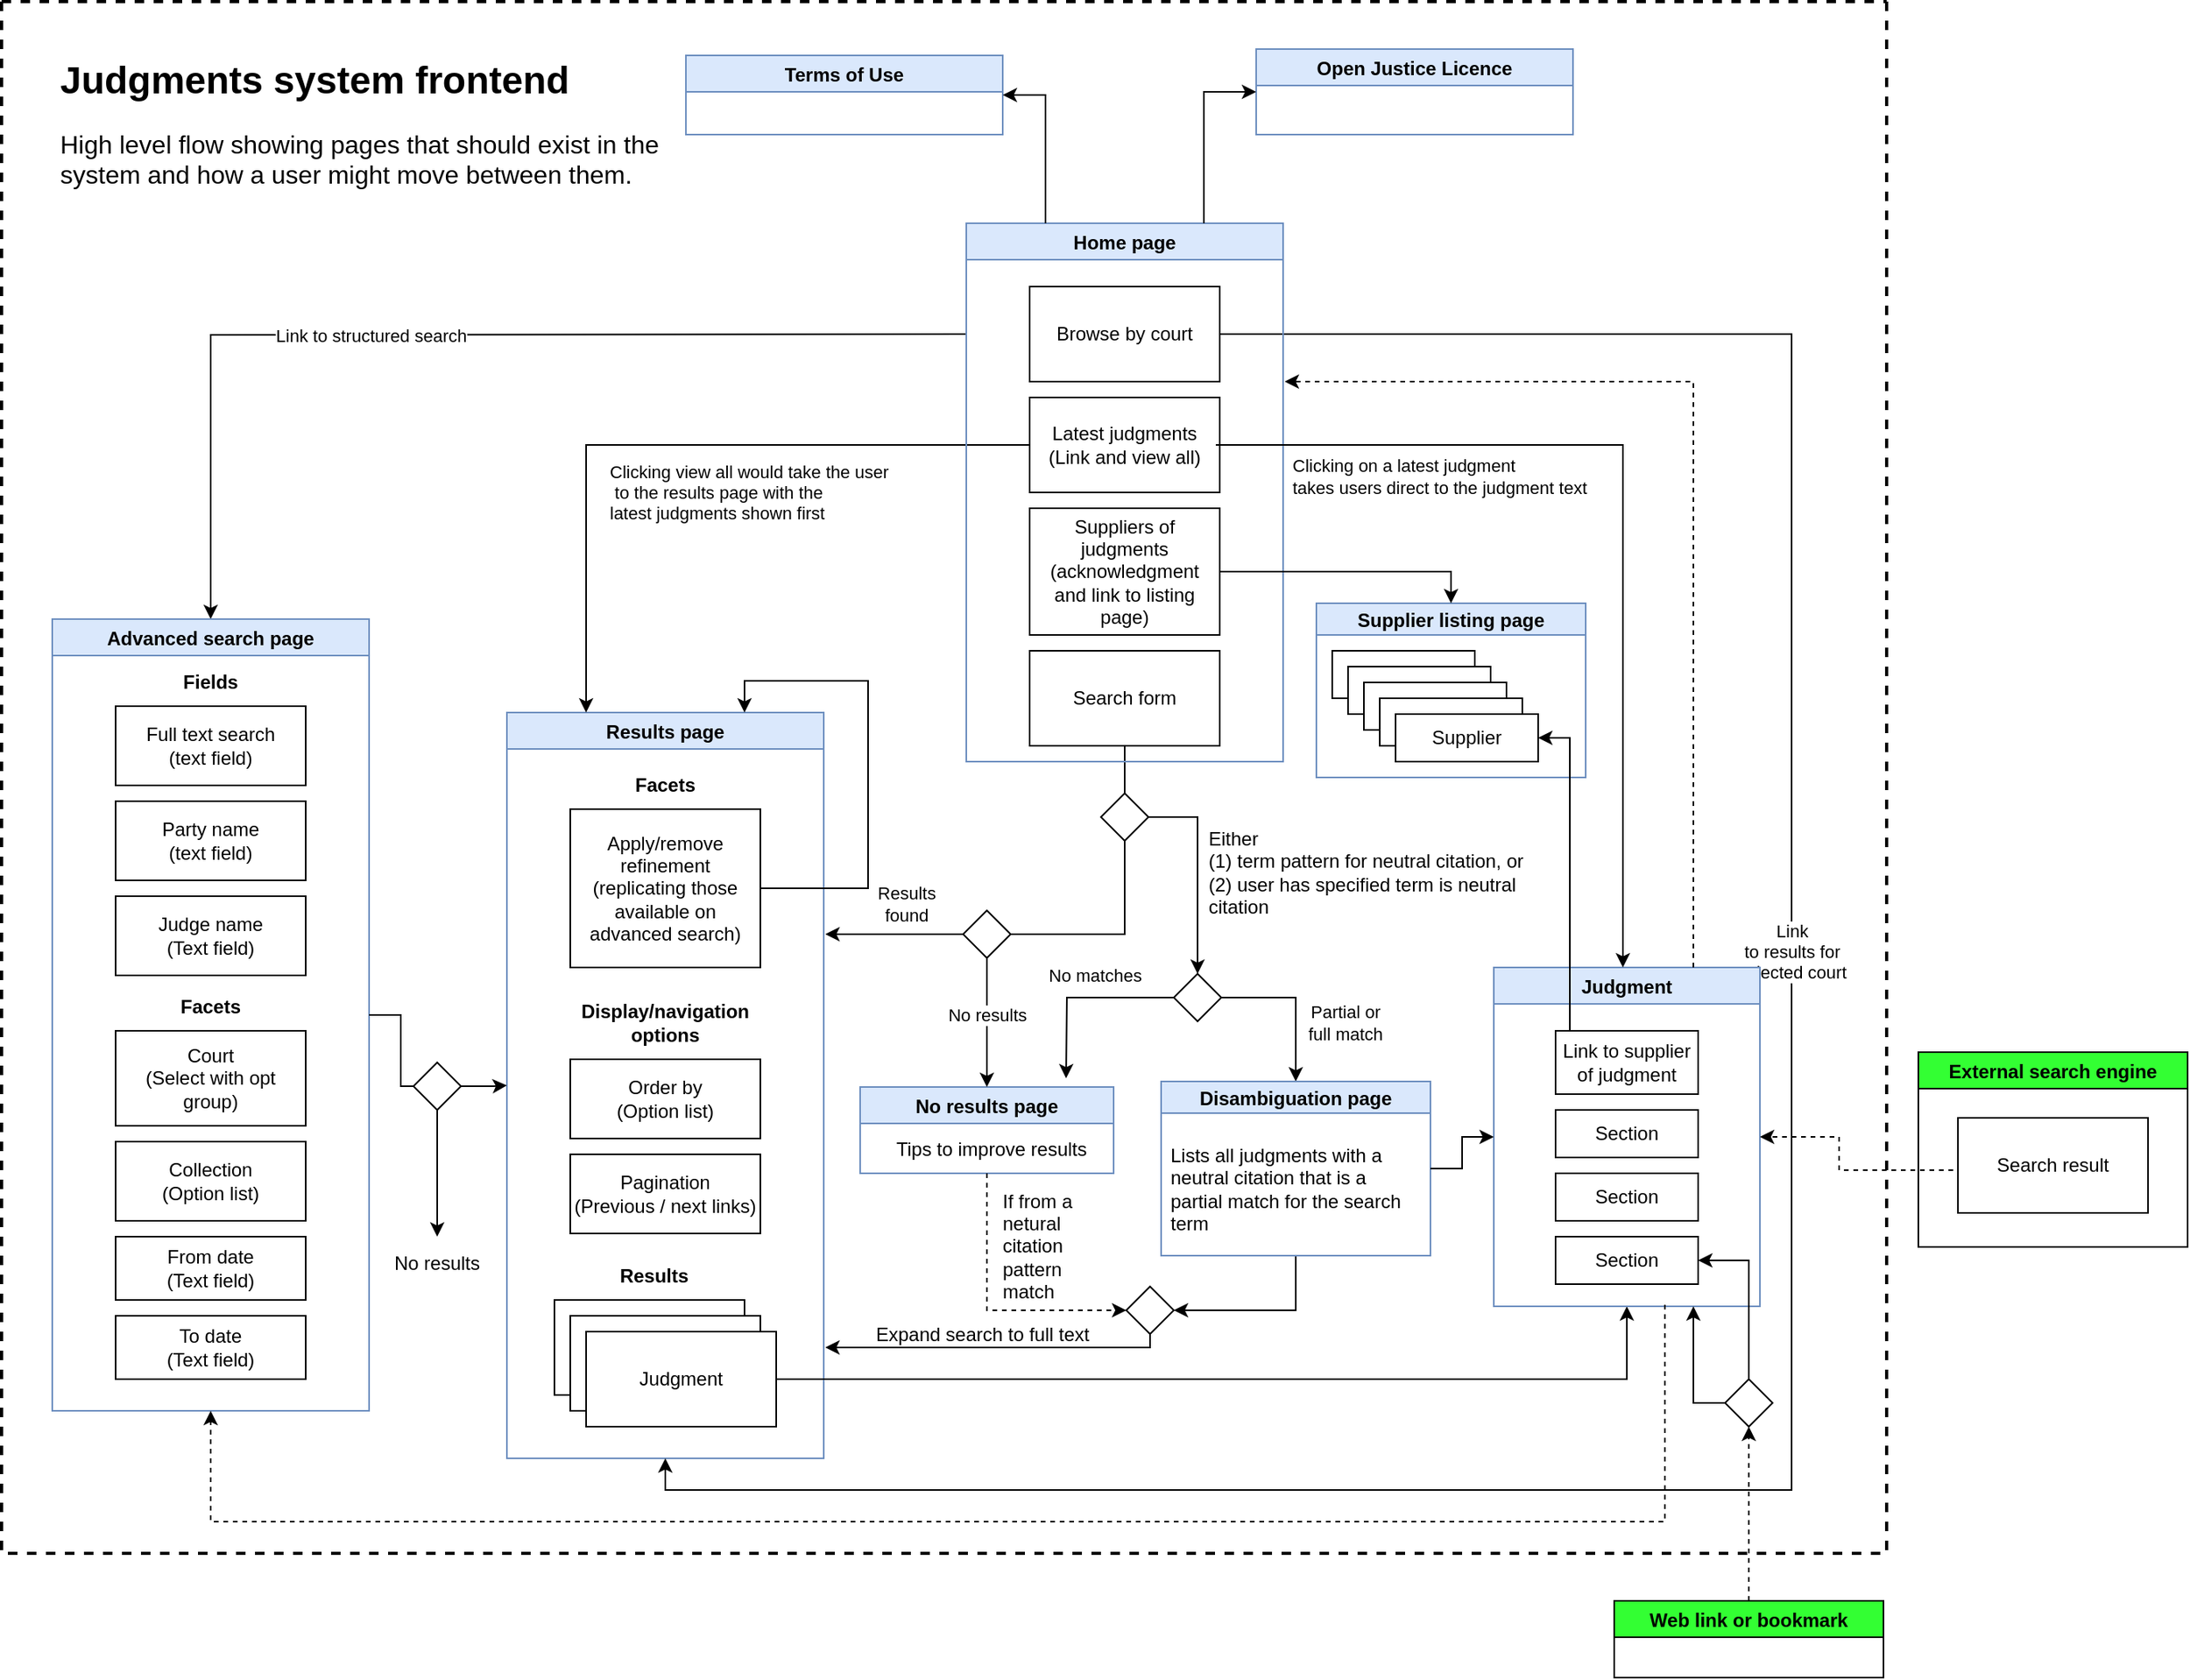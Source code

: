 <mxfile version="16.2.7" type="device"><diagram id="aehEUoyDCe3ED6YWcdNQ" name="Page-1"><mxGraphModel dx="936" dy="621" grid="1" gridSize="10" guides="1" tooltips="1" connect="1" arrows="1" fold="1" page="1" pageScale="1" pageWidth="1654" pageHeight="1169" math="0" shadow="0"><root><mxCell id="0"/><mxCell id="1" parent="0"/><mxCell id="Qa0ir41xzKFgF3uUKKp--13" value="" style="edgeStyle=orthogonalEdgeStyle;rounded=0;orthogonalLoop=1;jettySize=auto;html=1;entryX=0.5;entryY=0;entryDx=0;entryDy=0;" parent="1" target="Qa0ir41xzKFgF3uUKKp--8" edge="1"><mxGeometry relative="1" as="geometry"><mxPoint x="829" y="270" as="sourcePoint"/><mxPoint x="647" y="487" as="targetPoint"/></mxGeometry></mxCell><mxCell id="Qa0ir41xzKFgF3uUKKp--14" value="Link to structured search" style="edgeLabel;html=1;align=center;verticalAlign=middle;resizable=0;points=[];" parent="Qa0ir41xzKFgF3uUKKp--13" vertex="1" connectable="0"><mxGeometry x="-0.143" relative="1" as="geometry"><mxPoint x="-95" as="offset"/></mxGeometry></mxCell><mxCell id="Qa0ir41xzKFgF3uUKKp--4" value="" style="edgeStyle=orthogonalEdgeStyle;rounded=0;orthogonalLoop=1;jettySize=auto;html=1;startArrow=none;" parent="1" source="4KOAr0q3YAWXZfQVioGi-21" edge="1"><mxGeometry relative="1" as="geometry"><mxPoint x="740" y="649" as="targetPoint"/></mxGeometry></mxCell><mxCell id="4KOAr0q3YAWXZfQVioGi-23" value="Results &lt;br&gt;found" style="edgeLabel;html=1;align=center;verticalAlign=middle;resizable=0;points=[];" parent="Qa0ir41xzKFgF3uUKKp--4" vertex="1" connectable="0"><mxGeometry x="-0.291" relative="1" as="geometry"><mxPoint x="-5" y="-19" as="offset"/></mxGeometry></mxCell><mxCell id="Qa0ir41xzKFgF3uUKKp--5" value="Results page" style="swimlane;fillColor=#dae8fc;strokeColor=#6c8ebf;" parent="1" vertex="1"><mxGeometry x="539" y="509" width="200" height="471" as="geometry"/></mxCell><mxCell id="Qa0ir41xzKFgF3uUKKp--7" value="Apply/remove&lt;br&gt;refinement (replicating those available on advanced search)" style="rounded=0;whiteSpace=wrap;html=1;" parent="Qa0ir41xzKFgF3uUKKp--5" vertex="1"><mxGeometry x="40" y="61" width="120" height="100" as="geometry"/></mxCell><mxCell id="Qa0ir41xzKFgF3uUKKp--18" value="" style="edgeStyle=orthogonalEdgeStyle;rounded=0;orthogonalLoop=1;jettySize=auto;html=1;entryX=0.75;entryY=0;entryDx=0;entryDy=0;exitX=1;exitY=0.5;exitDx=0;exitDy=0;" parent="Qa0ir41xzKFgF3uUKKp--5" source="Qa0ir41xzKFgF3uUKKp--7" target="Qa0ir41xzKFgF3uUKKp--5" edge="1"><mxGeometry relative="1" as="geometry"><mxPoint x="-40" y="120" as="sourcePoint"/><mxPoint x="10" y="120" as="targetPoint"/><Array as="points"><mxPoint x="228" y="111"/><mxPoint x="228" y="-20"/><mxPoint x="150" y="-20"/></Array></mxGeometry></mxCell><mxCell id="OO2aiFHV-tACYqCfNg-y-6" value="&lt;b&gt;Facets&lt;/b&gt;" style="text;html=1;strokeColor=none;fillColor=none;align=center;verticalAlign=middle;whiteSpace=wrap;rounded=0;" parent="Qa0ir41xzKFgF3uUKKp--5" vertex="1"><mxGeometry x="70" y="31" width="60" height="30" as="geometry"/></mxCell><mxCell id="4KOAr0q3YAWXZfQVioGi-2" value="" style="group" parent="Qa0ir41xzKFgF3uUKKp--5" vertex="1" connectable="0"><mxGeometry x="40" y="181" width="120" height="148" as="geometry"/></mxCell><mxCell id="OO2aiFHV-tACYqCfNg-y-2" value="Order by&lt;br&gt;(Option list)" style="rounded=0;whiteSpace=wrap;html=1;" parent="4KOAr0q3YAWXZfQVioGi-2" vertex="1"><mxGeometry y="38" width="120" height="50" as="geometry"/></mxCell><mxCell id="OO2aiFHV-tACYqCfNg-y-5" value="Pagination&lt;br&gt;(Previous / next links)" style="rounded=0;whiteSpace=wrap;html=1;" parent="4KOAr0q3YAWXZfQVioGi-2" vertex="1"><mxGeometry y="98" width="120" height="50" as="geometry"/></mxCell><mxCell id="OO2aiFHV-tACYqCfNg-y-8" value="&lt;b&gt;Display/navigation options&lt;/b&gt;" style="text;html=1;strokeColor=none;fillColor=none;align=center;verticalAlign=middle;whiteSpace=wrap;rounded=0;" parent="4KOAr0q3YAWXZfQVioGi-2" vertex="1"><mxGeometry width="120" height="30" as="geometry"/></mxCell><mxCell id="4KOAr0q3YAWXZfQVioGi-1" value="" style="group" parent="Qa0ir41xzKFgF3uUKKp--5" vertex="1" connectable="0"><mxGeometry x="30" y="371" width="140" height="80" as="geometry"/></mxCell><mxCell id="Qa0ir41xzKFgF3uUKKp--6" value="Search result" style="rounded=0;whiteSpace=wrap;html=1;" parent="4KOAr0q3YAWXZfQVioGi-1" vertex="1"><mxGeometry width="120" height="60" as="geometry"/></mxCell><mxCell id="Qa0ir41xzKFgF3uUKKp--35" value="Search result" style="rounded=0;whiteSpace=wrap;html=1;" parent="4KOAr0q3YAWXZfQVioGi-1" vertex="1"><mxGeometry x="10" y="10" width="120" height="60" as="geometry"/></mxCell><mxCell id="Qa0ir41xzKFgF3uUKKp--36" value="Judgment" style="rounded=0;whiteSpace=wrap;html=1;" parent="4KOAr0q3YAWXZfQVioGi-1" vertex="1"><mxGeometry x="20" y="20" width="120" height="60" as="geometry"/></mxCell><mxCell id="OO2aiFHV-tACYqCfNg-y-7" value="&lt;b&gt;Results&lt;/b&gt;" style="text;html=1;strokeColor=none;fillColor=none;align=center;verticalAlign=middle;whiteSpace=wrap;rounded=0;" parent="Qa0ir41xzKFgF3uUKKp--5" vertex="1"><mxGeometry x="63" y="341" width="60" height="30" as="geometry"/></mxCell><mxCell id="X9CzBjyIh-wGhvpLRSlx-1" value="" style="edgeStyle=orthogonalEdgeStyle;rounded=0;orthogonalLoop=1;jettySize=auto;html=1;entryX=0;entryY=0.5;entryDx=0;entryDy=0;startArrow=none;" parent="1" source="fHP1PbavrV6UKDeHso9m-1" target="Qa0ir41xzKFgF3uUKKp--5" edge="1"><mxGeometry relative="1" as="geometry"><mxPoint x="479" y="674" as="targetPoint"/></mxGeometry></mxCell><mxCell id="Qa0ir41xzKFgF3uUKKp--8" value="Advanced search page" style="swimlane;fillColor=#dae8fc;strokeColor=#6c8ebf;" parent="1" vertex="1"><mxGeometry x="252" y="450" width="200" height="500" as="geometry"/></mxCell><mxCell id="Qa0ir41xzKFgF3uUKKp--9" value="Full text search &lt;br&gt;(text field)" style="rounded=0;whiteSpace=wrap;html=1;" parent="Qa0ir41xzKFgF3uUKKp--8" vertex="1"><mxGeometry x="40" y="55" width="120" height="50" as="geometry"/></mxCell><mxCell id="Qa0ir41xzKFgF3uUKKp--10" value="Party name &lt;br&gt;(text field)" style="rounded=0;whiteSpace=wrap;html=1;" parent="Qa0ir41xzKFgF3uUKKp--8" vertex="1"><mxGeometry x="40" y="115" width="120" height="50" as="geometry"/></mxCell><mxCell id="Qa0ir41xzKFgF3uUKKp--16" value="Collection&lt;br&gt;(Option list)" style="rounded=0;whiteSpace=wrap;html=1;" parent="Qa0ir41xzKFgF3uUKKp--8" vertex="1"><mxGeometry x="40" y="330" width="120" height="50" as="geometry"/></mxCell><mxCell id="Jsp5y8p3yF81pdxxzSbO-3" value="Court&lt;br&gt;(Select with opt group)" style="rounded=0;whiteSpace=wrap;html=1;" parent="Qa0ir41xzKFgF3uUKKp--8" vertex="1"><mxGeometry x="40" y="260" width="120" height="60" as="geometry"/></mxCell><mxCell id="Jsp5y8p3yF81pdxxzSbO-4" value="Judge name&lt;br&gt;(Text field)" style="rounded=0;whiteSpace=wrap;html=1;" parent="Qa0ir41xzKFgF3uUKKp--8" vertex="1"><mxGeometry x="40" y="175" width="120" height="50" as="geometry"/></mxCell><mxCell id="Jsp5y8p3yF81pdxxzSbO-5" value="From date&lt;br&gt;(Text field)" style="rounded=0;whiteSpace=wrap;html=1;" parent="Qa0ir41xzKFgF3uUKKp--8" vertex="1"><mxGeometry x="40" y="390" width="120" height="40" as="geometry"/></mxCell><mxCell id="Jsp5y8p3yF81pdxxzSbO-6" value="To date&lt;br&gt;(Text field)" style="rounded=0;whiteSpace=wrap;html=1;" parent="Qa0ir41xzKFgF3uUKKp--8" vertex="1"><mxGeometry x="40" y="440" width="120" height="40" as="geometry"/></mxCell><mxCell id="OO2aiFHV-tACYqCfNg-y-1" value="&lt;b&gt;Fields&lt;/b&gt;" style="text;html=1;strokeColor=none;fillColor=none;align=center;verticalAlign=middle;whiteSpace=wrap;rounded=0;" parent="Qa0ir41xzKFgF3uUKKp--8" vertex="1"><mxGeometry x="70" y="25" width="60" height="30" as="geometry"/></mxCell><mxCell id="OO2aiFHV-tACYqCfNg-y-3" value="&lt;b&gt;Facets&lt;/b&gt;" style="text;html=1;strokeColor=none;fillColor=none;align=center;verticalAlign=middle;whiteSpace=wrap;rounded=0;" parent="Qa0ir41xzKFgF3uUKKp--8" vertex="1"><mxGeometry x="70" y="230" width="60" height="30" as="geometry"/></mxCell><mxCell id="Qa0ir41xzKFgF3uUKKp--19" value="" style="edgeStyle=orthogonalEdgeStyle;rounded=0;orthogonalLoop=1;jettySize=auto;html=1;entryX=0.25;entryY=0;entryDx=0;entryDy=0;exitX=0;exitY=0.5;exitDx=0;exitDy=0;" parent="1" source="Qa0ir41xzKFgF3uUKKp--21" target="Qa0ir41xzKFgF3uUKKp--5" edge="1"><mxGeometry relative="1" as="geometry"><mxPoint x="797" y="432" as="sourcePoint"/><mxPoint x="472" y="617" as="targetPoint"/></mxGeometry></mxCell><mxCell id="Qa0ir41xzKFgF3uUKKp--40" value="Clicking view all would take the user&lt;br&gt;&amp;nbsp;to the results page with the &lt;br&gt;latest judgments shown first" style="edgeLabel;html=1;align=left;verticalAlign=middle;resizable=0;points=[];fontSize=11;" parent="Qa0ir41xzKFgF3uUKKp--19" vertex="1" connectable="0"><mxGeometry x="-0.272" y="-2" relative="1" as="geometry"><mxPoint x="-104" y="32" as="offset"/></mxGeometry></mxCell><mxCell id="Qa0ir41xzKFgF3uUKKp--37" value="" style="edgeStyle=orthogonalEdgeStyle;rounded=0;orthogonalLoop=1;jettySize=auto;html=1;entryX=0.5;entryY=1;entryDx=0;entryDy=0;exitX=1;exitY=0.5;exitDx=0;exitDy=0;" parent="1" source="kWl21Ww3-PtBhKSRPVms-1" target="Qa0ir41xzKFgF3uUKKp--5" edge="1"><mxGeometry relative="1" as="geometry"><mxPoint x="1029" y="270" as="sourcePoint"/><mxPoint x="1282" y="445" as="targetPoint"/><Array as="points"><mxPoint x="1350" y="270"/><mxPoint x="1350" y="1000"/><mxPoint x="639" y="1000"/></Array></mxGeometry></mxCell><mxCell id="Qa0ir41xzKFgF3uUKKp--38" value="Link &lt;br&gt;to results for &lt;br&gt;selected court" style="edgeLabel;html=1;align=center;verticalAlign=middle;resizable=0;points=[];" parent="Qa0ir41xzKFgF3uUKKp--37" vertex="1" connectable="0"><mxGeometry x="-0.143" relative="1" as="geometry"><mxPoint y="-30" as="offset"/></mxGeometry></mxCell><mxCell id="OO2aiFHV-tACYqCfNg-y-10" value="" style="edgeStyle=orthogonalEdgeStyle;rounded=0;orthogonalLoop=1;jettySize=auto;html=1;exitX=1;exitY=0.5;exitDx=0;exitDy=0;entryX=0.5;entryY=0;entryDx=0;entryDy=0;" parent="1" source="zrDOiHDuopmyjpYAE5Gi-1" target="4KOAr0q3YAWXZfQVioGi-14" edge="1"><mxGeometry relative="1" as="geometry"><mxPoint x="1159" y="679.5" as="targetPoint"/><Array as="points"><mxPoint x="975" y="575"/></Array><mxPoint x="901" y="642" as="sourcePoint"/></mxGeometry></mxCell><mxCell id="Qa0ir41xzKFgF3uUKKp--27" value="" style="edgeStyle=orthogonalEdgeStyle;rounded=0;orthogonalLoop=1;jettySize=auto;html=1;exitX=1;exitY=0.5;exitDx=0;exitDy=0;entryX=0.5;entryY=1;entryDx=0;entryDy=0;" parent="1" source="Qa0ir41xzKFgF3uUKKp--36" target="Qa0ir41xzKFgF3uUKKp--22" edge="1"><mxGeometry relative="1" as="geometry"><mxPoint x="1220" y="852" as="targetPoint"/><Array as="points"><mxPoint x="1246" y="930"/></Array></mxGeometry></mxCell><mxCell id="4KOAr0q3YAWXZfQVioGi-16" value="" style="edgeStyle=orthogonalEdgeStyle;rounded=0;orthogonalLoop=1;jettySize=auto;html=1;entryX=0.5;entryY=0;entryDx=0;entryDy=0;" parent="1" source="4KOAr0q3YAWXZfQVioGi-14" target="4KOAr0q3YAWXZfQVioGi-4" edge="1"><mxGeometry relative="1" as="geometry"><Array as="points"><mxPoint x="1037" y="689"/></Array></mxGeometry></mxCell><mxCell id="4KOAr0q3YAWXZfQVioGi-17" value="Partial or&lt;br&gt;full match" style="edgeLabel;html=1;align=center;verticalAlign=middle;resizable=0;points=[];" parent="4KOAr0q3YAWXZfQVioGi-16" vertex="1" connectable="0"><mxGeometry x="-0.116" y="2" relative="1" as="geometry"><mxPoint x="34" y="18" as="offset"/></mxGeometry></mxCell><mxCell id="4KOAr0q3YAWXZfQVioGi-19" value="" style="edgeStyle=orthogonalEdgeStyle;rounded=0;orthogonalLoop=1;jettySize=auto;html=1;" parent="1" source="4KOAr0q3YAWXZfQVioGi-14" edge="1"><mxGeometry relative="1" as="geometry"><mxPoint x="892" y="740" as="targetPoint"/></mxGeometry></mxCell><mxCell id="4KOAr0q3YAWXZfQVioGi-26" value="No matches" style="edgeLabel;html=1;align=center;verticalAlign=middle;resizable=0;points=[];" parent="4KOAr0q3YAWXZfQVioGi-19" vertex="1" connectable="0"><mxGeometry x="-0.205" y="-1" relative="1" as="geometry"><mxPoint x="-3" y="-13" as="offset"/></mxGeometry></mxCell><mxCell id="4KOAr0q3YAWXZfQVioGi-14" value="" style="rhombus;whiteSpace=wrap;html=1;" parent="1" vertex="1"><mxGeometry x="960" y="674" width="30" height="30" as="geometry"/></mxCell><mxCell id="4KOAr0q3YAWXZfQVioGi-20" value="No results page" style="swimlane;fillColor=#dae8fc;strokeColor=#6c8ebf;" parent="1" vertex="1"><mxGeometry x="762" y="745.5" width="160" height="54.5" as="geometry"/></mxCell><mxCell id="4KOAr0q3YAWXZfQVioGi-25" value="" style="edgeStyle=orthogonalEdgeStyle;rounded=0;orthogonalLoop=1;jettySize=auto;html=1;entryX=0.5;entryY=0;entryDx=0;entryDy=0;" parent="1" source="4KOAr0q3YAWXZfQVioGi-21" target="4KOAr0q3YAWXZfQVioGi-20" edge="1"><mxGeometry relative="1" as="geometry"><mxPoint x="797" y="555" as="targetPoint"/></mxGeometry></mxCell><mxCell id="4KOAr0q3YAWXZfQVioGi-27" value="No results" style="edgeLabel;html=1;align=center;verticalAlign=middle;resizable=0;points=[];" parent="4KOAr0q3YAWXZfQVioGi-25" vertex="1" connectable="0"><mxGeometry x="-0.129" relative="1" as="geometry"><mxPoint as="offset"/></mxGeometry></mxCell><mxCell id="4KOAr0q3YAWXZfQVioGi-21" value="" style="rhombus;whiteSpace=wrap;html=1;" parent="1" vertex="1"><mxGeometry x="827" y="634" width="30" height="30" as="geometry"/></mxCell><mxCell id="4KOAr0q3YAWXZfQVioGi-22" value="" style="edgeStyle=orthogonalEdgeStyle;rounded=0;orthogonalLoop=1;jettySize=auto;html=1;entryX=1;entryY=0.5;entryDx=0;entryDy=0;endArrow=none;exitX=0.5;exitY=1;exitDx=0;exitDy=0;" parent="1" source="OO2aiFHV-tACYqCfNg-y-9" target="4KOAr0q3YAWXZfQVioGi-21" edge="1"><mxGeometry relative="1" as="geometry"><mxPoint x="639" y="509.0" as="targetPoint"/><mxPoint x="929" y="625" as="sourcePoint"/></mxGeometry></mxCell><mxCell id="fHP1PbavrV6UKDeHso9m-6" value="" style="edgeStyle=orthogonalEdgeStyle;rounded=0;orthogonalLoop=1;jettySize=auto;html=1;" parent="1" source="fHP1PbavrV6UKDeHso9m-1" edge="1"><mxGeometry relative="1" as="geometry"><mxPoint x="495" y="840" as="targetPoint"/></mxGeometry></mxCell><mxCell id="fHP1PbavrV6UKDeHso9m-1" value="" style="rhombus;whiteSpace=wrap;html=1;" parent="1" vertex="1"><mxGeometry x="480" y="730" width="30" height="30" as="geometry"/></mxCell><mxCell id="fHP1PbavrV6UKDeHso9m-2" value="" style="edgeStyle=orthogonalEdgeStyle;rounded=0;orthogonalLoop=1;jettySize=auto;html=1;entryX=0;entryY=0.5;entryDx=0;entryDy=0;endArrow=none;" parent="1" source="Qa0ir41xzKFgF3uUKKp--8" target="fHP1PbavrV6UKDeHso9m-1" edge="1"><mxGeometry relative="1" as="geometry"><mxPoint x="539" y="744.5" as="targetPoint"/><mxPoint x="452" y="745" as="sourcePoint"/></mxGeometry></mxCell><mxCell id="fHP1PbavrV6UKDeHso9m-7" value="No results" style="text;html=1;strokeColor=none;fillColor=none;align=center;verticalAlign=middle;whiteSpace=wrap;rounded=0;" parent="1" vertex="1"><mxGeometry x="465" y="841.5" width="60" height="30" as="geometry"/></mxCell><mxCell id="zrDOiHDuopmyjpYAE5Gi-1" value="" style="rhombus;whiteSpace=wrap;html=1;" parent="1" vertex="1"><mxGeometry x="914" y="560" width="30" height="30" as="geometry"/></mxCell><mxCell id="zrDOiHDuopmyjpYAE5Gi-2" value="Either&lt;br&gt;(1) term&amp;nbsp;pattern for&amp;nbsp;neutral citation, or&lt;br&gt;(2) user has specified term is neutral citation" style="text;html=1;strokeColor=none;fillColor=none;align=left;verticalAlign=middle;whiteSpace=wrap;rounded=0;" parent="1" vertex="1"><mxGeometry x="980" y="560" width="210" height="100" as="geometry"/></mxCell><mxCell id="KSz_zbvJtqKyfwYVTtUD-1" value="" style="edgeStyle=orthogonalEdgeStyle;rounded=0;orthogonalLoop=1;jettySize=auto;html=1;exitX=0.5;exitY=1;exitDx=0;exitDy=0;entryX=0;entryY=0.5;entryDx=0;entryDy=0;dashed=1;" parent="1" source="4KOAr0q3YAWXZfQVioGi-20" target="KSz_zbvJtqKyfwYVTtUD-3" edge="1"><mxGeometry relative="1" as="geometry"><mxPoint x="1130" y="820" as="sourcePoint"/><mxPoint x="940" y="876" as="targetPoint"/></mxGeometry></mxCell><mxCell id="KSz_zbvJtqKyfwYVTtUD-2" value="" style="edgeStyle=orthogonalEdgeStyle;rounded=0;orthogonalLoop=1;jettySize=auto;html=1;exitX=0.5;exitY=1;exitDx=0;exitDy=0;entryX=1;entryY=0.5;entryDx=0;entryDy=0;" parent="1" source="4KOAr0q3YAWXZfQVioGi-4" target="KSz_zbvJtqKyfwYVTtUD-3" edge="1"><mxGeometry relative="1" as="geometry"><mxPoint x="852" y="865.5" as="sourcePoint"/><mxPoint x="950" y="886" as="targetPoint"/></mxGeometry></mxCell><mxCell id="KSz_zbvJtqKyfwYVTtUD-3" value="" style="rhombus;whiteSpace=wrap;html=1;" parent="1" vertex="1"><mxGeometry x="930" y="871.5" width="30" height="30" as="geometry"/></mxCell><mxCell id="KSz_zbvJtqKyfwYVTtUD-4" value="If from a netural citation pattern match" style="text;html=1;strokeColor=none;fillColor=none;align=left;verticalAlign=middle;whiteSpace=wrap;rounded=0;" parent="1" vertex="1"><mxGeometry x="850" y="831" width="56" height="30" as="geometry"/></mxCell><mxCell id="KSz_zbvJtqKyfwYVTtUD-7" value="" style="edgeStyle=orthogonalEdgeStyle;rounded=0;orthogonalLoop=1;jettySize=auto;html=1;exitX=0.5;exitY=1;exitDx=0;exitDy=0;" parent="1" source="KSz_zbvJtqKyfwYVTtUD-3" edge="1"><mxGeometry relative="1" as="geometry"><mxPoint x="1047" y="865.5" as="sourcePoint"/><mxPoint x="740" y="910" as="targetPoint"/><Array as="points"><mxPoint x="945" y="910"/></Array></mxGeometry></mxCell><mxCell id="KSz_zbvJtqKyfwYVTtUD-8" value="Expand search to full text" style="text;html=1;strokeColor=none;fillColor=none;align=left;verticalAlign=middle;whiteSpace=wrap;rounded=0;" parent="1" vertex="1"><mxGeometry x="770" y="887" width="137" height="30" as="geometry"/></mxCell><mxCell id="431RfuJMWr0SsAJ9tz7P-1" value="" style="swimlane;startSize=0;strokeWidth=2;dashed=1;" parent="1" vertex="1"><mxGeometry x="220" y="60" width="1190" height="980" as="geometry"/></mxCell><mxCell id="Qa0ir41xzKFgF3uUKKp--34" value="&lt;h1&gt;&lt;font style=&quot;font-size: 24px&quot;&gt;Judgments system frontend&lt;/font&gt;&lt;/h1&gt;&lt;p&gt;&lt;font size=&quot;3&quot;&gt;High level flow showing pages that should exist in the system and how a user might move between them.&lt;/font&gt;&lt;/p&gt;" style="text;html=1;strokeColor=none;fillColor=none;spacing=5;spacingTop=-20;whiteSpace=wrap;overflow=hidden;rounded=0;" parent="431RfuJMWr0SsAJ9tz7P-1" vertex="1"><mxGeometry x="32" y="30" width="400" height="120" as="geometry"/></mxCell><mxCell id="04Yewt961iVCtWimW03n-1" value="Terms of Use" style="swimlane;fillColor=#dae8fc;strokeColor=#6c8ebf;" parent="431RfuJMWr0SsAJ9tz7P-1" vertex="1"><mxGeometry x="432" y="34" width="200" height="50" as="geometry"/></mxCell><mxCell id="_y1bIVc1VrB3xeFawCgt-1" value="Open Justice Licence" style="swimlane;fillColor=#dae8fc;strokeColor=#6c8ebf;" parent="431RfuJMWr0SsAJ9tz7P-1" vertex="1"><mxGeometry x="792" y="30" width="200" height="54" as="geometry"/></mxCell><mxCell id="Qa0ir41xzKFgF3uUKKp--22" value="Judgment" style="swimlane;fillColor=#dae8fc;strokeColor=#6c8ebf;" parent="431RfuJMWr0SsAJ9tz7P-1" vertex="1"><mxGeometry x="942" y="610" width="168" height="214" as="geometry"/></mxCell><mxCell id="431RfuJMWr0SsAJ9tz7P-11" value="Section" style="rounded=0;whiteSpace=wrap;html=1;strokeWidth=1;fillColor=#FFFFFF;" parent="Qa0ir41xzKFgF3uUKKp--22" vertex="1"><mxGeometry x="39" y="90" width="90" height="30" as="geometry"/></mxCell><mxCell id="431RfuJMWr0SsAJ9tz7P-12" value="Section" style="rounded=0;whiteSpace=wrap;html=1;strokeWidth=1;fillColor=#FFFFFF;" parent="Qa0ir41xzKFgF3uUKKp--22" vertex="1"><mxGeometry x="39" y="130" width="90" height="30" as="geometry"/></mxCell><mxCell id="431RfuJMWr0SsAJ9tz7P-13" value="Section" style="rounded=0;whiteSpace=wrap;html=1;strokeWidth=1;fillColor=#FFFFFF;" parent="Qa0ir41xzKFgF3uUKKp--22" vertex="1"><mxGeometry x="39" y="170" width="90" height="30" as="geometry"/></mxCell><mxCell id="C3Susg1g4ZgrcT84NFj3-4" value="Link to supplier of judgment" style="rounded=0;whiteSpace=wrap;html=1;strokeWidth=1;fillColor=#FFFFFF;" vertex="1" parent="Qa0ir41xzKFgF3uUKKp--22"><mxGeometry x="39" y="40" width="90" height="40" as="geometry"/></mxCell><mxCell id="4KOAr0q3YAWXZfQVioGi-4" value="Disambiguation page" style="swimlane;fillColor=#dae8fc;strokeColor=#6c8ebf;startSize=20;" parent="431RfuJMWr0SsAJ9tz7P-1" vertex="1"><mxGeometry x="732" y="682" width="170" height="110" as="geometry"/></mxCell><mxCell id="4KOAr0q3YAWXZfQVioGi-5" value="Lists all judgments with a&lt;br&gt;neutral citation that is a&amp;nbsp;&lt;br&gt;partial match for the search&lt;br&gt;term" style="text;html=1;align=left;verticalAlign=middle;resizable=0;points=[];autosize=1;strokeColor=none;fillColor=none;" parent="4KOAr0q3YAWXZfQVioGi-4" vertex="1"><mxGeometry x="4" y="38" width="160" height="60" as="geometry"/></mxCell><mxCell id="4KOAr0q3YAWXZfQVioGi-12" value="" style="edgeStyle=orthogonalEdgeStyle;rounded=0;orthogonalLoop=1;jettySize=auto;html=1;entryX=0;entryY=0.5;entryDx=0;entryDy=0;exitX=1;exitY=0.5;exitDx=0;exitDy=0;" parent="431RfuJMWr0SsAJ9tz7P-1" source="4KOAr0q3YAWXZfQVioGi-4" target="Qa0ir41xzKFgF3uUKKp--22" edge="1"><mxGeometry relative="1" as="geometry"><mxPoint x="900" y="750" as="sourcePoint"/><mxPoint x="857" y="692.0" as="targetPoint"/></mxGeometry></mxCell><mxCell id="431RfuJMWr0SsAJ9tz7P-18" value="Tips to improve results" style="text;html=1;strokeColor=none;fillColor=none;align=center;verticalAlign=middle;whiteSpace=wrap;rounded=0;" parent="431RfuJMWr0SsAJ9tz7P-1" vertex="1"><mxGeometry x="560" y="710" width="130" height="30" as="geometry"/></mxCell><mxCell id="431RfuJMWr0SsAJ9tz7P-24" value="" style="rhombus;whiteSpace=wrap;html=1;" parent="431RfuJMWr0SsAJ9tz7P-1" vertex="1"><mxGeometry x="1088" y="870" width="30" height="30" as="geometry"/></mxCell><mxCell id="431RfuJMWr0SsAJ9tz7P-29" value="" style="edgeStyle=orthogonalEdgeStyle;rounded=0;orthogonalLoop=1;jettySize=auto;html=1;entryX=0.75;entryY=1;entryDx=0;entryDy=0;exitX=0;exitY=0.5;exitDx=0;exitDy=0;" parent="431RfuJMWr0SsAJ9tz7P-1" source="431RfuJMWr0SsAJ9tz7P-24" target="Qa0ir41xzKFgF3uUKKp--22" edge="1"><mxGeometry relative="1" as="geometry"><mxPoint x="1064" y="881.25" as="targetPoint"/></mxGeometry></mxCell><mxCell id="431RfuJMWr0SsAJ9tz7P-31" value="" style="edgeStyle=orthogonalEdgeStyle;rounded=0;orthogonalLoop=1;jettySize=auto;html=1;entryX=1;entryY=0.5;entryDx=0;entryDy=0;exitX=0.5;exitY=0;exitDx=0;exitDy=0;" parent="431RfuJMWr0SsAJ9tz7P-1" source="431RfuJMWr0SsAJ9tz7P-24" target="431RfuJMWr0SsAJ9tz7P-13" edge="1"><mxGeometry relative="1" as="geometry"><mxPoint x="1159" y="786.25" as="targetPoint"/><Array as="points"><mxPoint x="1103" y="795"/></Array></mxGeometry></mxCell><mxCell id="Qa0ir41xzKFgF3uUKKp--1" value="Home page" style="swimlane;fillColor=#dae8fc;strokeColor=#6c8ebf;" parent="431RfuJMWr0SsAJ9tz7P-1" vertex="1"><mxGeometry x="609" y="140" width="200" height="340" as="geometry"/></mxCell><mxCell id="Qa0ir41xzKFgF3uUKKp--21" value="Latest judgments (Link and view all)" style="rounded=0;whiteSpace=wrap;html=1;" parent="Qa0ir41xzKFgF3uUKKp--1" vertex="1"><mxGeometry x="40" y="110" width="120" height="60" as="geometry"/></mxCell><mxCell id="OO2aiFHV-tACYqCfNg-y-9" value="Search form" style="rounded=0;whiteSpace=wrap;html=1;" parent="Qa0ir41xzKFgF3uUKKp--1" vertex="1"><mxGeometry x="40" y="270" width="120" height="60" as="geometry"/></mxCell><mxCell id="kWl21Ww3-PtBhKSRPVms-1" value="Browse by court" style="rounded=0;whiteSpace=wrap;html=1;" parent="Qa0ir41xzKFgF3uUKKp--1" vertex="1"><mxGeometry x="40" y="40" width="120" height="60" as="geometry"/></mxCell><mxCell id="C3Susg1g4ZgrcT84NFj3-1" value="Suppliers of judgments (acknowledgment &lt;br&gt;and link to listing page)" style="rounded=0;whiteSpace=wrap;html=1;" vertex="1" parent="Qa0ir41xzKFgF3uUKKp--1"><mxGeometry x="40" y="180" width="120" height="80" as="geometry"/></mxCell><mxCell id="04Yewt961iVCtWimW03n-6" value="" style="edgeStyle=orthogonalEdgeStyle;rounded=0;orthogonalLoop=1;jettySize=auto;html=1;entryX=1;entryY=0.5;entryDx=0;entryDy=0;exitX=0.25;exitY=0;exitDx=0;exitDy=0;" parent="431RfuJMWr0SsAJ9tz7P-1" source="Qa0ir41xzKFgF3uUKKp--1" target="04Yewt961iVCtWimW03n-1" edge="1"><mxGeometry relative="1" as="geometry"/></mxCell><mxCell id="_y1bIVc1VrB3xeFawCgt-3" style="edgeStyle=orthogonalEdgeStyle;rounded=0;orthogonalLoop=1;jettySize=auto;html=1;entryX=0;entryY=0.5;entryDx=0;entryDy=0;exitX=0.75;exitY=0;exitDx=0;exitDy=0;" parent="431RfuJMWr0SsAJ9tz7P-1" source="Qa0ir41xzKFgF3uUKKp--1" target="_y1bIVc1VrB3xeFawCgt-1" edge="1"><mxGeometry relative="1" as="geometry"><mxPoint x="762" y="180" as="targetPoint"/><mxPoint x="682" y="210" as="sourcePoint"/></mxGeometry></mxCell><mxCell id="C3Susg1g4ZgrcT84NFj3-2" value="Supplier listing page" style="swimlane;fillColor=#dae8fc;strokeColor=#6c8ebf;startSize=20;" vertex="1" parent="431RfuJMWr0SsAJ9tz7P-1"><mxGeometry x="830" y="380" width="170" height="110" as="geometry"/></mxCell><mxCell id="C3Susg1g4ZgrcT84NFj3-5" value="Supplier" style="rounded=0;whiteSpace=wrap;html=1;strokeWidth=1;fillColor=#FFFFFF;" vertex="1" parent="C3Susg1g4ZgrcT84NFj3-2"><mxGeometry x="10" y="30" width="90" height="30" as="geometry"/></mxCell><mxCell id="C3Susg1g4ZgrcT84NFj3-10" value="" style="edgeStyle=orthogonalEdgeStyle;rounded=0;orthogonalLoop=1;jettySize=auto;html=1;exitX=1;exitY=0.5;exitDx=0;exitDy=0;entryX=0.5;entryY=0;entryDx=0;entryDy=0;" edge="1" parent="431RfuJMWr0SsAJ9tz7P-1" source="C3Susg1g4ZgrcT84NFj3-1" target="C3Susg1g4ZgrcT84NFj3-2"><mxGeometry relative="1" as="geometry"><mxPoint x="840" y="480" as="sourcePoint"/><mxPoint x="830" y="360" as="targetPoint"/><Array as="points"><mxPoint x="915" y="360"/></Array></mxGeometry></mxCell><mxCell id="zrDOiHDuopmyjpYAE5Gi-3" value="" style="edgeStyle=orthogonalEdgeStyle;rounded=0;orthogonalLoop=1;jettySize=auto;html=1;exitX=1;exitY=0.5;exitDx=0;exitDy=0;entryX=0.5;entryY=0;entryDx=0;entryDy=0;" parent="431RfuJMWr0SsAJ9tz7P-1" edge="1"><mxGeometry relative="1" as="geometry"><mxPoint x="766.5" y="280" as="sourcePoint"/><mxPoint x="1023.5" y="610" as="targetPoint"/><Array as="points"><mxPoint x="1023.5" y="280"/></Array></mxGeometry></mxCell><mxCell id="zrDOiHDuopmyjpYAE5Gi-4" value="Clicking on a latest judgment &lt;br&gt;takes users direct to the judgment text" style="edgeLabel;html=1;align=left;verticalAlign=middle;resizable=0;points=[];fontSize=11;" parent="zrDOiHDuopmyjpYAE5Gi-3" vertex="1" connectable="0"><mxGeometry x="-0.272" y="-2" relative="1" as="geometry"><mxPoint x="-167" y="18" as="offset"/></mxGeometry></mxCell><mxCell id="431RfuJMWr0SsAJ9tz7P-4" value="External search engine" style="swimlane;strokeWidth=1;fillColor=#33FF33;" parent="1" vertex="1"><mxGeometry x="1430" y="723.5" width="170" height="123" as="geometry"/></mxCell><mxCell id="431RfuJMWr0SsAJ9tz7P-15" value="Search result" style="rounded=0;whiteSpace=wrap;html=1;" parent="431RfuJMWr0SsAJ9tz7P-4" vertex="1"><mxGeometry x="25" y="41.5" width="120" height="60" as="geometry"/></mxCell><mxCell id="431RfuJMWr0SsAJ9tz7P-6" value="" style="edgeStyle=orthogonalEdgeStyle;rounded=0;orthogonalLoop=1;jettySize=auto;html=1;entryX=1;entryY=0.5;entryDx=0;entryDy=0;exitX=0;exitY=0.5;exitDx=0;exitDy=0;dashed=1;" parent="1" source="431RfuJMWr0SsAJ9tz7P-15" target="Qa0ir41xzKFgF3uUKKp--22" edge="1"><mxGeometry relative="1" as="geometry"><Array as="points"><mxPoint x="1455" y="798"/><mxPoint x="1380" y="798"/></Array><mxPoint x="1000" y="699" as="sourcePoint"/><mxPoint x="1047" y="755.5" as="targetPoint"/></mxGeometry></mxCell><mxCell id="431RfuJMWr0SsAJ9tz7P-27" value="" style="edgeStyle=orthogonalEdgeStyle;rounded=0;orthogonalLoop=1;jettySize=auto;html=1;dashed=1;" parent="1" source="431RfuJMWr0SsAJ9tz7P-19" target="431RfuJMWr0SsAJ9tz7P-24" edge="1"><mxGeometry relative="1" as="geometry"/></mxCell><mxCell id="431RfuJMWr0SsAJ9tz7P-19" value="Web link or bookmark" style="swimlane;strokeWidth=1;fillColor=#33FF33;" parent="1" vertex="1"><mxGeometry x="1238" y="1070" width="170" height="48.5" as="geometry"/></mxCell><mxCell id="431RfuJMWr0SsAJ9tz7P-32" value="" style="edgeStyle=orthogonalEdgeStyle;rounded=0;orthogonalLoop=1;jettySize=auto;html=1;exitX=0.75;exitY=0;exitDx=0;exitDy=0;dashed=1;" parent="1" source="Qa0ir41xzKFgF3uUKKp--22" edge="1"><mxGeometry relative="1" as="geometry"><mxPoint x="999" y="395" as="sourcePoint"/><mxPoint x="1030" y="300" as="targetPoint"/><Array as="points"><mxPoint x="1288" y="300"/><mxPoint x="1030" y="300"/></Array></mxGeometry></mxCell><mxCell id="431RfuJMWr0SsAJ9tz7P-33" value="&lt;br&gt;" style="edgeLabel;html=1;align=center;verticalAlign=middle;resizable=0;points=[];fontSize=11;" parent="431RfuJMWr0SsAJ9tz7P-32" vertex="1" connectable="0"><mxGeometry x="-0.272" y="-2" relative="1" as="geometry"><mxPoint y="37" as="offset"/></mxGeometry></mxCell><mxCell id="431RfuJMWr0SsAJ9tz7P-34" value="" style="edgeStyle=orthogonalEdgeStyle;rounded=0;orthogonalLoop=1;jettySize=auto;html=1;entryX=0.5;entryY=1;entryDx=0;entryDy=0;dashed=1;" parent="1" target="Qa0ir41xzKFgF3uUKKp--8" edge="1"><mxGeometry relative="1" as="geometry"><mxPoint x="1270" y="883" as="sourcePoint"/><mxPoint x="740" y="963" as="targetPoint"/><Array as="points"><mxPoint x="1270" y="1020"/><mxPoint x="352" y="1020"/></Array></mxGeometry></mxCell><mxCell id="431RfuJMWr0SsAJ9tz7P-35" value="&lt;br&gt;" style="edgeLabel;html=1;align=center;verticalAlign=middle;resizable=0;points=[];fontSize=11;" parent="431RfuJMWr0SsAJ9tz7P-34" vertex="1" connectable="0"><mxGeometry x="-0.272" y="-2" relative="1" as="geometry"><mxPoint y="37" as="offset"/></mxGeometry></mxCell><mxCell id="C3Susg1g4ZgrcT84NFj3-6" value="Supplier" style="rounded=0;whiteSpace=wrap;html=1;strokeWidth=1;fillColor=#FFFFFF;" vertex="1" parent="1"><mxGeometry x="1070" y="480" width="90" height="30" as="geometry"/></mxCell><mxCell id="C3Susg1g4ZgrcT84NFj3-7" value="Supplier" style="rounded=0;whiteSpace=wrap;html=1;strokeWidth=1;fillColor=#FFFFFF;" vertex="1" parent="1"><mxGeometry x="1080" y="490" width="90" height="30" as="geometry"/></mxCell><mxCell id="C3Susg1g4ZgrcT84NFj3-8" value="Supplier" style="rounded=0;whiteSpace=wrap;html=1;strokeWidth=1;fillColor=#FFFFFF;" vertex="1" parent="1"><mxGeometry x="1090" y="500" width="90" height="30" as="geometry"/></mxCell><mxCell id="C3Susg1g4ZgrcT84NFj3-9" value="Supplier" style="rounded=0;whiteSpace=wrap;html=1;strokeWidth=1;fillColor=#FFFFFF;" vertex="1" parent="1"><mxGeometry x="1100" y="510" width="90" height="30" as="geometry"/></mxCell><mxCell id="C3Susg1g4ZgrcT84NFj3-12" value="" style="edgeStyle=orthogonalEdgeStyle;rounded=0;orthogonalLoop=1;jettySize=auto;html=1;entryX=1;entryY=0.5;entryDx=0;entryDy=0;" edge="1" parent="1" source="C3Susg1g4ZgrcT84NFj3-4" target="C3Susg1g4ZgrcT84NFj3-9"><mxGeometry relative="1" as="geometry"><mxPoint x="1246" y="630" as="targetPoint"/><Array as="points"><mxPoint x="1210" y="525"/></Array></mxGeometry></mxCell></root></mxGraphModel></diagram></mxfile>